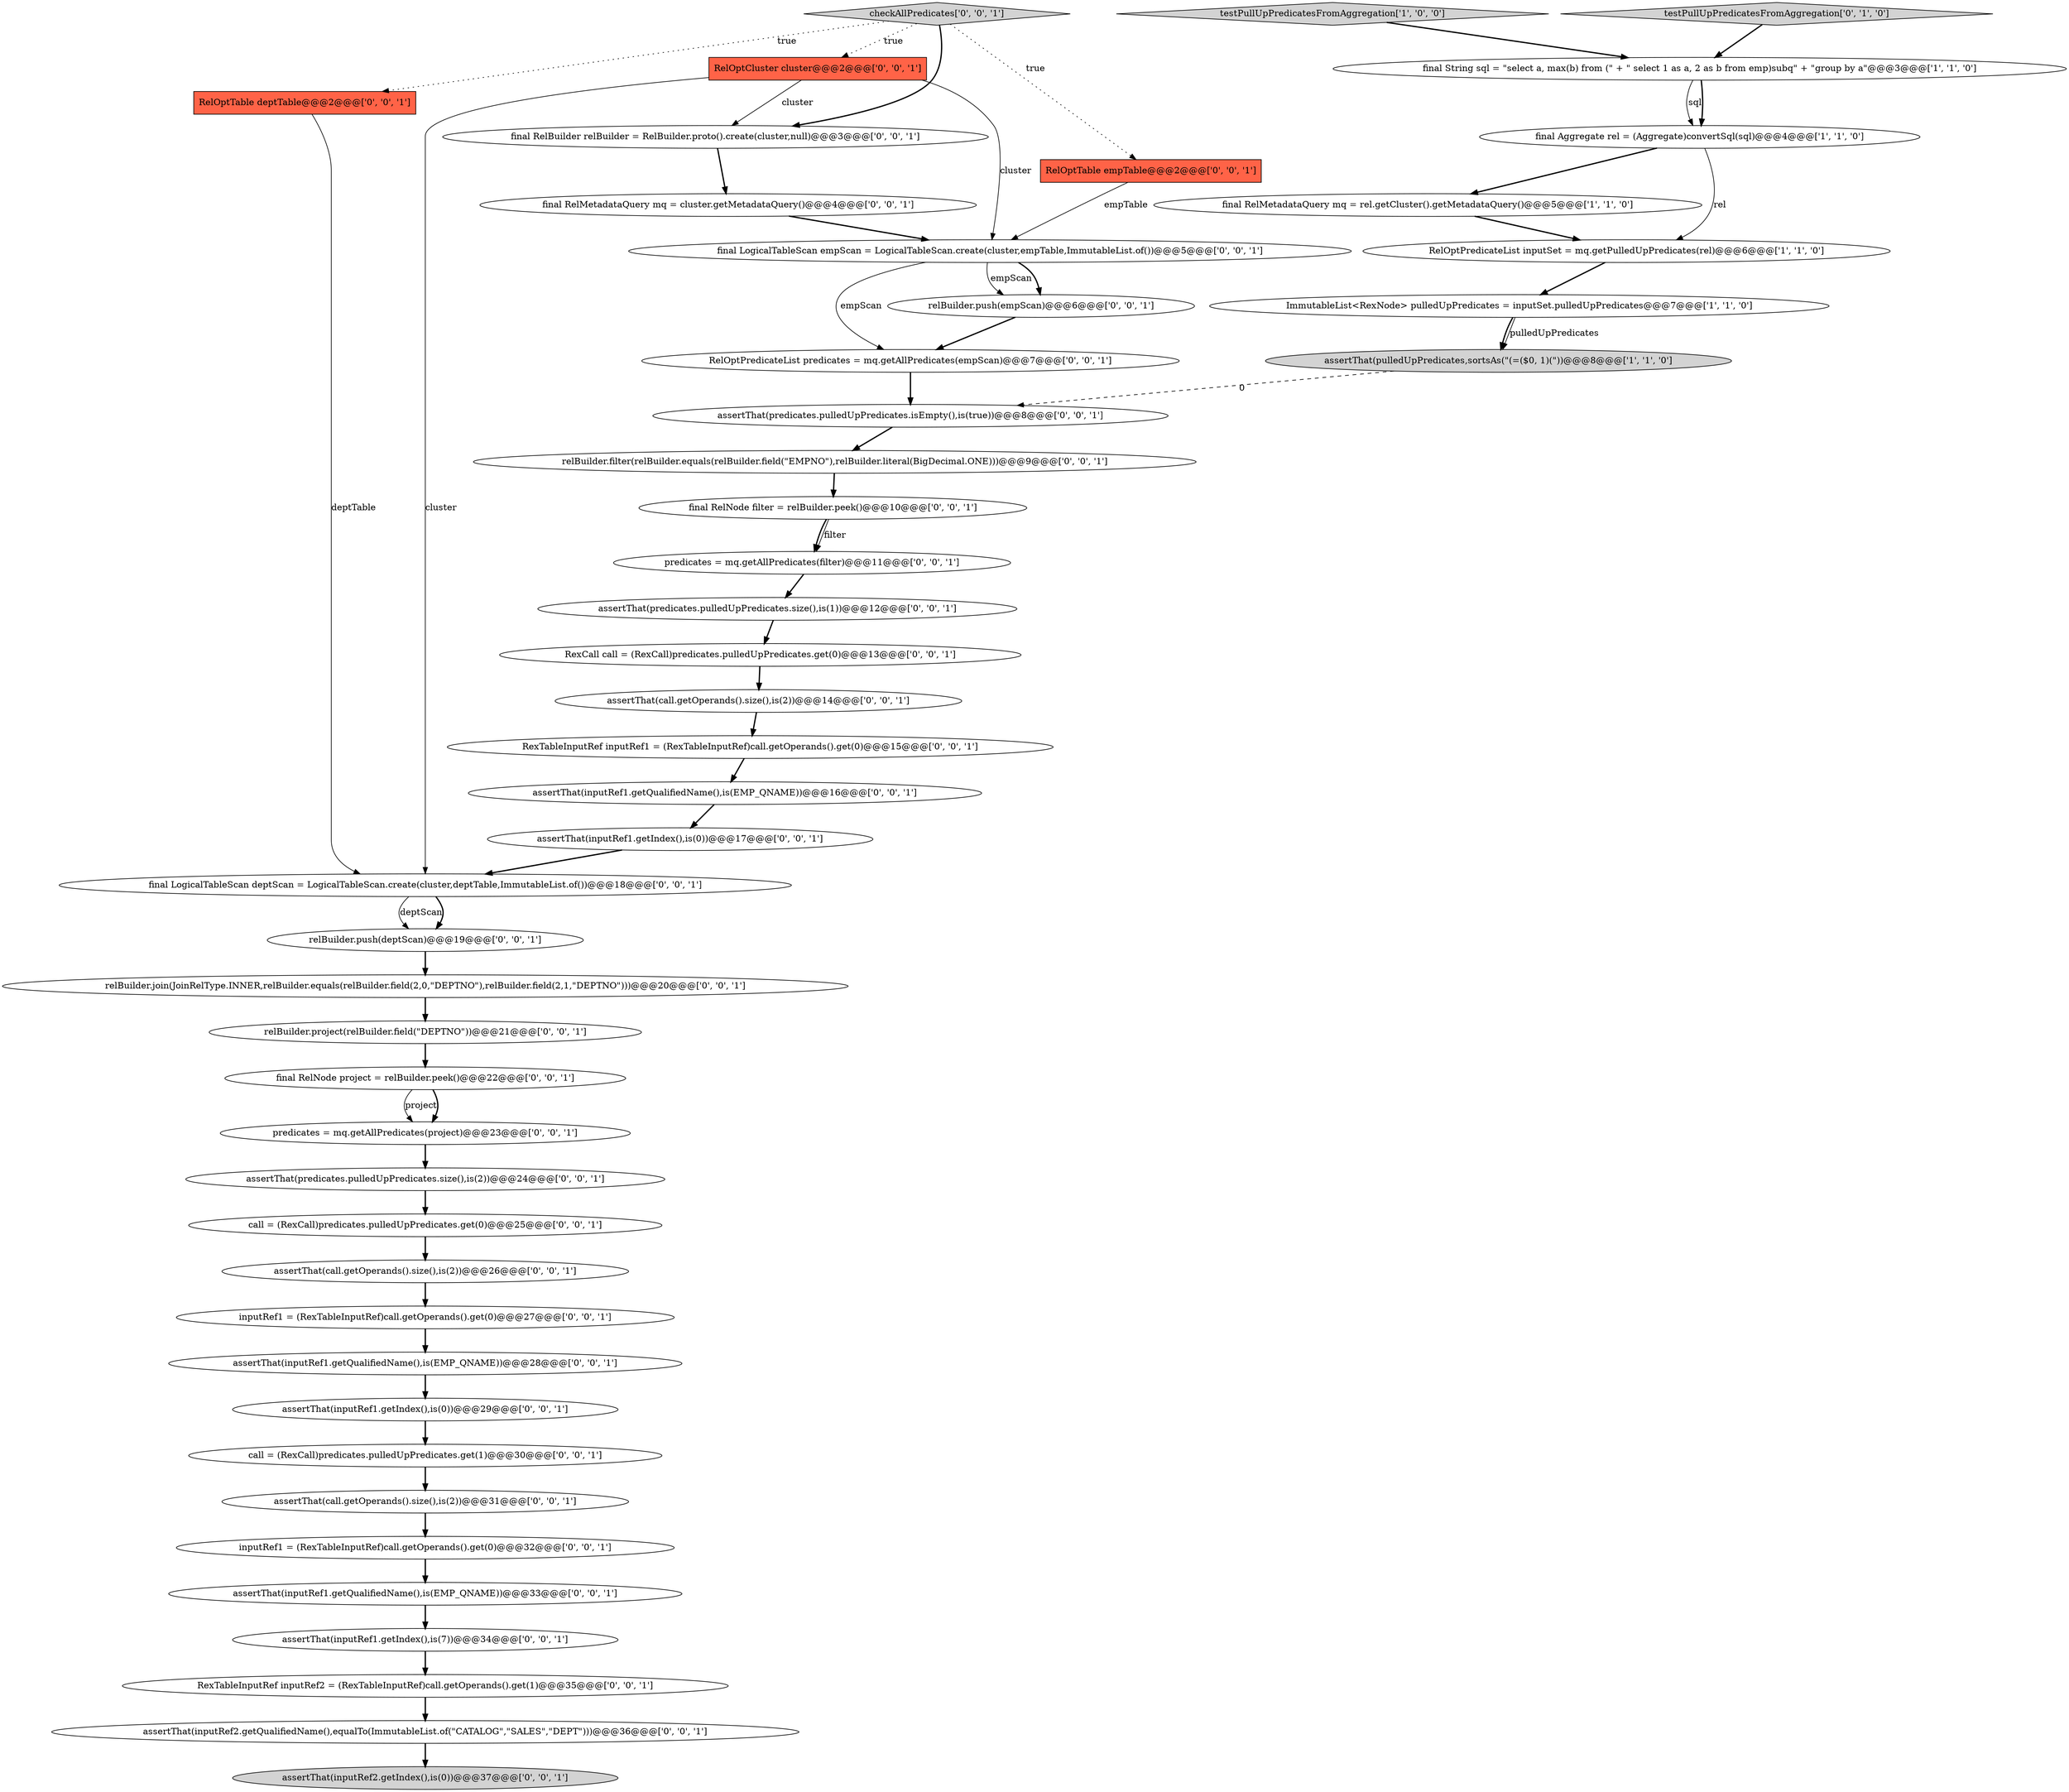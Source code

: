 digraph {
28 [style = filled, label = "predicates = mq.getAllPredicates(project)@@@23@@@['0', '0', '1']", fillcolor = white, shape = ellipse image = "AAA0AAABBB3BBB"];
8 [style = filled, label = "assertThat(call.getOperands().size(),is(2))@@@14@@@['0', '0', '1']", fillcolor = white, shape = ellipse image = "AAA0AAABBB3BBB"];
23 [style = filled, label = "final LogicalTableScan deptScan = LogicalTableScan.create(cluster,deptTable,ImmutableList.of())@@@18@@@['0', '0', '1']", fillcolor = white, shape = ellipse image = "AAA0AAABBB3BBB"];
24 [style = filled, label = "RelOptPredicateList predicates = mq.getAllPredicates(empScan)@@@7@@@['0', '0', '1']", fillcolor = white, shape = ellipse image = "AAA0AAABBB3BBB"];
3 [style = filled, label = "final String sql = \"select a, max(b) from (\" + \" select 1 as a, 2 as b from emp)subq\" + \"group by a\"@@@3@@@['1', '1', '0']", fillcolor = white, shape = ellipse image = "AAA0AAABBB1BBB"];
43 [style = filled, label = "assertThat(inputRef1.getIndex(),is(7))@@@34@@@['0', '0', '1']", fillcolor = white, shape = ellipse image = "AAA0AAABBB3BBB"];
14 [style = filled, label = "relBuilder.push(deptScan)@@@19@@@['0', '0', '1']", fillcolor = white, shape = ellipse image = "AAA0AAABBB3BBB"];
19 [style = filled, label = "predicates = mq.getAllPredicates(filter)@@@11@@@['0', '0', '1']", fillcolor = white, shape = ellipse image = "AAA0AAABBB3BBB"];
0 [style = filled, label = "final RelMetadataQuery mq = rel.getCluster().getMetadataQuery()@@@5@@@['1', '1', '0']", fillcolor = white, shape = ellipse image = "AAA0AAABBB1BBB"];
1 [style = filled, label = "testPullUpPredicatesFromAggregation['1', '0', '0']", fillcolor = lightgray, shape = diamond image = "AAA0AAABBB1BBB"];
30 [style = filled, label = "assertThat(predicates.pulledUpPredicates.size(),is(2))@@@24@@@['0', '0', '1']", fillcolor = white, shape = ellipse image = "AAA0AAABBB3BBB"];
45 [style = filled, label = "assertThat(inputRef2.getQualifiedName(),equalTo(ImmutableList.of(\"CATALOG\",\"SALES\",\"DEPT\")))@@@36@@@['0', '0', '1']", fillcolor = white, shape = ellipse image = "AAA0AAABBB3BBB"];
15 [style = filled, label = "relBuilder.filter(relBuilder.equals(relBuilder.field(\"EMPNO\"),relBuilder.literal(BigDecimal.ONE)))@@@9@@@['0', '0', '1']", fillcolor = white, shape = ellipse image = "AAA0AAABBB3BBB"];
4 [style = filled, label = "final Aggregate rel = (Aggregate)convertSql(sql)@@@4@@@['1', '1', '0']", fillcolor = white, shape = ellipse image = "AAA0AAABBB1BBB"];
38 [style = filled, label = "RelOptTable empTable@@@2@@@['0', '0', '1']", fillcolor = tomato, shape = box image = "AAA0AAABBB3BBB"];
18 [style = filled, label = "assertThat(inputRef1.getQualifiedName(),is(EMP_QNAME))@@@28@@@['0', '0', '1']", fillcolor = white, shape = ellipse image = "AAA0AAABBB3BBB"];
37 [style = filled, label = "RexTableInputRef inputRef2 = (RexTableInputRef)call.getOperands().get(1)@@@35@@@['0', '0', '1']", fillcolor = white, shape = ellipse image = "AAA0AAABBB3BBB"];
33 [style = filled, label = "assertThat(inputRef1.getQualifiedName(),is(EMP_QNAME))@@@16@@@['0', '0', '1']", fillcolor = white, shape = ellipse image = "AAA0AAABBB3BBB"];
29 [style = filled, label = "final RelNode filter = relBuilder.peek()@@@10@@@['0', '0', '1']", fillcolor = white, shape = ellipse image = "AAA0AAABBB3BBB"];
41 [style = filled, label = "relBuilder.push(empScan)@@@6@@@['0', '0', '1']", fillcolor = white, shape = ellipse image = "AAA0AAABBB3BBB"];
46 [style = filled, label = "relBuilder.project(relBuilder.field(\"DEPTNO\"))@@@21@@@['0', '0', '1']", fillcolor = white, shape = ellipse image = "AAA0AAABBB3BBB"];
2 [style = filled, label = "ImmutableList<RexNode> pulledUpPredicates = inputSet.pulledUpPredicates@@@7@@@['1', '1', '0']", fillcolor = white, shape = ellipse image = "AAA0AAABBB1BBB"];
11 [style = filled, label = "RexCall call = (RexCall)predicates.pulledUpPredicates.get(0)@@@13@@@['0', '0', '1']", fillcolor = white, shape = ellipse image = "AAA0AAABBB3BBB"];
6 [style = filled, label = "RelOptPredicateList inputSet = mq.getPulledUpPredicates(rel)@@@6@@@['1', '1', '0']", fillcolor = white, shape = ellipse image = "AAA0AAABBB1BBB"];
39 [style = filled, label = "assertThat(predicates.pulledUpPredicates.size(),is(1))@@@12@@@['0', '0', '1']", fillcolor = white, shape = ellipse image = "AAA0AAABBB3BBB"];
10 [style = filled, label = "final RelBuilder relBuilder = RelBuilder.proto().create(cluster,null)@@@3@@@['0', '0', '1']", fillcolor = white, shape = ellipse image = "AAA0AAABBB3BBB"];
21 [style = filled, label = "call = (RexCall)predicates.pulledUpPredicates.get(1)@@@30@@@['0', '0', '1']", fillcolor = white, shape = ellipse image = "AAA0AAABBB3BBB"];
26 [style = filled, label = "RexTableInputRef inputRef1 = (RexTableInputRef)call.getOperands().get(0)@@@15@@@['0', '0', '1']", fillcolor = white, shape = ellipse image = "AAA0AAABBB3BBB"];
40 [style = filled, label = "assertThat(call.getOperands().size(),is(2))@@@31@@@['0', '0', '1']", fillcolor = white, shape = ellipse image = "AAA0AAABBB3BBB"];
16 [style = filled, label = "assertThat(inputRef2.getIndex(),is(0))@@@37@@@['0', '0', '1']", fillcolor = lightgray, shape = ellipse image = "AAA0AAABBB3BBB"];
20 [style = filled, label = "RelOptTable deptTable@@@2@@@['0', '0', '1']", fillcolor = tomato, shape = box image = "AAA0AAABBB3BBB"];
22 [style = filled, label = "assertThat(inputRef1.getQualifiedName(),is(EMP_QNAME))@@@33@@@['0', '0', '1']", fillcolor = white, shape = ellipse image = "AAA0AAABBB3BBB"];
34 [style = filled, label = "assertThat(call.getOperands().size(),is(2))@@@26@@@['0', '0', '1']", fillcolor = white, shape = ellipse image = "AAA0AAABBB3BBB"];
36 [style = filled, label = "call = (RexCall)predicates.pulledUpPredicates.get(0)@@@25@@@['0', '0', '1']", fillcolor = white, shape = ellipse image = "AAA0AAABBB3BBB"];
44 [style = filled, label = "checkAllPredicates['0', '0', '1']", fillcolor = lightgray, shape = diamond image = "AAA0AAABBB3BBB"];
13 [style = filled, label = "inputRef1 = (RexTableInputRef)call.getOperands().get(0)@@@32@@@['0', '0', '1']", fillcolor = white, shape = ellipse image = "AAA0AAABBB3BBB"];
5 [style = filled, label = "assertThat(pulledUpPredicates,sortsAs(\"(=($0, 1)(\"))@@@8@@@['1', '1', '0']", fillcolor = lightgray, shape = ellipse image = "AAA0AAABBB1BBB"];
17 [style = filled, label = "assertThat(inputRef1.getIndex(),is(0))@@@17@@@['0', '0', '1']", fillcolor = white, shape = ellipse image = "AAA0AAABBB3BBB"];
42 [style = filled, label = "assertThat(predicates.pulledUpPredicates.isEmpty(),is(true))@@@8@@@['0', '0', '1']", fillcolor = white, shape = ellipse image = "AAA0AAABBB3BBB"];
32 [style = filled, label = "relBuilder.join(JoinRelType.INNER,relBuilder.equals(relBuilder.field(2,0,\"DEPTNO\"),relBuilder.field(2,1,\"DEPTNO\")))@@@20@@@['0', '0', '1']", fillcolor = white, shape = ellipse image = "AAA0AAABBB3BBB"];
35 [style = filled, label = "inputRef1 = (RexTableInputRef)call.getOperands().get(0)@@@27@@@['0', '0', '1']", fillcolor = white, shape = ellipse image = "AAA0AAABBB3BBB"];
27 [style = filled, label = "final LogicalTableScan empScan = LogicalTableScan.create(cluster,empTable,ImmutableList.of())@@@5@@@['0', '0', '1']", fillcolor = white, shape = ellipse image = "AAA0AAABBB3BBB"];
31 [style = filled, label = "final RelNode project = relBuilder.peek()@@@22@@@['0', '0', '1']", fillcolor = white, shape = ellipse image = "AAA0AAABBB3BBB"];
9 [style = filled, label = "assertThat(inputRef1.getIndex(),is(0))@@@29@@@['0', '0', '1']", fillcolor = white, shape = ellipse image = "AAA0AAABBB3BBB"];
25 [style = filled, label = "RelOptCluster cluster@@@2@@@['0', '0', '1']", fillcolor = tomato, shape = box image = "AAA0AAABBB3BBB"];
7 [style = filled, label = "testPullUpPredicatesFromAggregation['0', '1', '0']", fillcolor = lightgray, shape = diamond image = "AAA0AAABBB2BBB"];
12 [style = filled, label = "final RelMetadataQuery mq = cluster.getMetadataQuery()@@@4@@@['0', '0', '1']", fillcolor = white, shape = ellipse image = "AAA0AAABBB3BBB"];
0->6 [style = bold, label=""];
19->39 [style = bold, label=""];
15->29 [style = bold, label=""];
28->30 [style = bold, label=""];
21->40 [style = bold, label=""];
38->27 [style = solid, label="empTable"];
12->27 [style = bold, label=""];
5->42 [style = dashed, label="0"];
29->19 [style = bold, label=""];
14->32 [style = bold, label=""];
27->24 [style = solid, label="empScan"];
41->24 [style = bold, label=""];
20->23 [style = solid, label="deptTable"];
2->5 [style = bold, label=""];
8->26 [style = bold, label=""];
13->22 [style = bold, label=""];
46->31 [style = bold, label=""];
33->17 [style = bold, label=""];
2->5 [style = solid, label="pulledUpPredicates"];
26->33 [style = bold, label=""];
43->37 [style = bold, label=""];
24->42 [style = bold, label=""];
9->21 [style = bold, label=""];
25->23 [style = solid, label="cluster"];
4->6 [style = solid, label="rel"];
6->2 [style = bold, label=""];
31->28 [style = solid, label="project"];
10->12 [style = bold, label=""];
7->3 [style = bold, label=""];
23->14 [style = solid, label="deptScan"];
45->16 [style = bold, label=""];
25->27 [style = solid, label="cluster"];
44->10 [style = bold, label=""];
32->46 [style = bold, label=""];
1->3 [style = bold, label=""];
29->19 [style = solid, label="filter"];
18->9 [style = bold, label=""];
27->41 [style = solid, label="empScan"];
40->13 [style = bold, label=""];
3->4 [style = solid, label="sql"];
11->8 [style = bold, label=""];
36->34 [style = bold, label=""];
44->25 [style = dotted, label="true"];
22->43 [style = bold, label=""];
35->18 [style = bold, label=""];
39->11 [style = bold, label=""];
17->23 [style = bold, label=""];
37->45 [style = bold, label=""];
23->14 [style = bold, label=""];
44->20 [style = dotted, label="true"];
42->15 [style = bold, label=""];
34->35 [style = bold, label=""];
31->28 [style = bold, label=""];
30->36 [style = bold, label=""];
25->10 [style = solid, label="cluster"];
3->4 [style = bold, label=""];
4->0 [style = bold, label=""];
27->41 [style = bold, label=""];
44->38 [style = dotted, label="true"];
}
